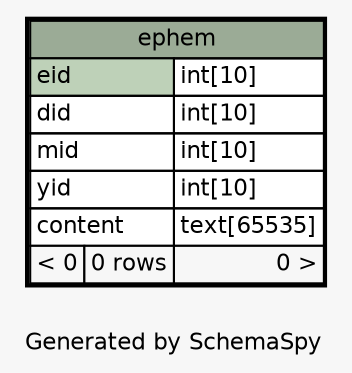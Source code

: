 // dot 2.38.0 on Mac OS X 10.9.4
// SchemaSpy rev 590
digraph "oneDegreeRelationshipsDiagram" {
  graph [
    rankdir="RL"
    bgcolor="#f7f7f7"
    label="\nGenerated by SchemaSpy"
    labeljust="l"
    nodesep="0.18"
    ranksep="0.46"
    fontname="Helvetica"
    fontsize="11"
  ];
  node [
    fontname="Helvetica"
    fontsize="11"
    shape="plaintext"
  ];
  edge [
    arrowsize="0.8"
  ];
  "ephem" [
    label=<
    <TABLE BORDER="2" CELLBORDER="1" CELLSPACING="0" BGCOLOR="#ffffff">
      <TR><TD COLSPAN="3" BGCOLOR="#9bab96" ALIGN="CENTER">ephem</TD></TR>
      <TR><TD PORT="eid" COLSPAN="2" BGCOLOR="#bed1b8" ALIGN="LEFT">eid</TD><TD PORT="eid.type" ALIGN="LEFT">int[10]</TD></TR>
      <TR><TD PORT="did" COLSPAN="2" ALIGN="LEFT">did</TD><TD PORT="did.type" ALIGN="LEFT">int[10]</TD></TR>
      <TR><TD PORT="mid" COLSPAN="2" ALIGN="LEFT">mid</TD><TD PORT="mid.type" ALIGN="LEFT">int[10]</TD></TR>
      <TR><TD PORT="yid" COLSPAN="2" ALIGN="LEFT">yid</TD><TD PORT="yid.type" ALIGN="LEFT">int[10]</TD></TR>
      <TR><TD PORT="content" COLSPAN="2" ALIGN="LEFT">content</TD><TD PORT="content.type" ALIGN="LEFT">text[65535]</TD></TR>
      <TR><TD ALIGN="LEFT" BGCOLOR="#f7f7f7">&lt; 0</TD><TD ALIGN="RIGHT" BGCOLOR="#f7f7f7">0 rows</TD><TD ALIGN="RIGHT" BGCOLOR="#f7f7f7">0 &gt;</TD></TR>
    </TABLE>>
    URL="ephem.html"
    tooltip="ephem"
  ];
}
